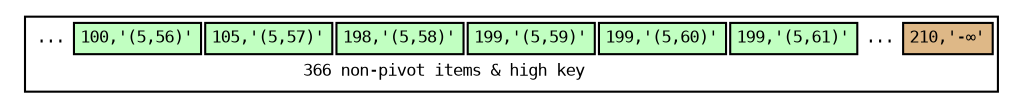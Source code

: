 // Example B-Tree graph
//
// Breadth-first order
//
// Start from root, go left to right
//
// Workflow:
//
// $ dot -T svg btree.dot -o btree.svg;

digraph nbtree {
graph [fontname = "monospace"];
node [shape = none,height=.1,fontname = "monospace",fontsize=8];
// Level 0 (leaf level)
leafnode_1[ label=<<table>
                    <tr>
                        <td border="0" bgcolor='white' port="t0">...</td>
                        <td bgcolor='darkseagreen1' port="t1">100,'(5,56)'</td>
                        <td bgcolor='darkseagreen1' port="t2">105,'(5,57)'</td>
                        <td bgcolor='darkseagreen1' port="t2">198,'(5,58)'</td>
                        <td bgcolor='darkseagreen1' port="t2">199,'(5,59)'</td>
                        <td bgcolor='darkseagreen1' port="t4">199,'(5,60)'</td>
                        <td bgcolor='darkseagreen1' port="t5">199,'(5,61)'</td>
                        <td border="0" bgcolor='white' port="t3">...</td>
                        <td bgcolor='burlywood' port="hk">210,'-&infin;'</td>
                    </tr>
                    <tr>
                        <td colspan="7" border="0" bgcolor='white'>366 non-pivot items &amp; high key</td>
                    </tr>
                </table>
               >
        ];
//Force alignment from root to internal to leaf levels:
//edge[style=invis];
//"rootnode":d1 -> "leafnode_2":t2
}
